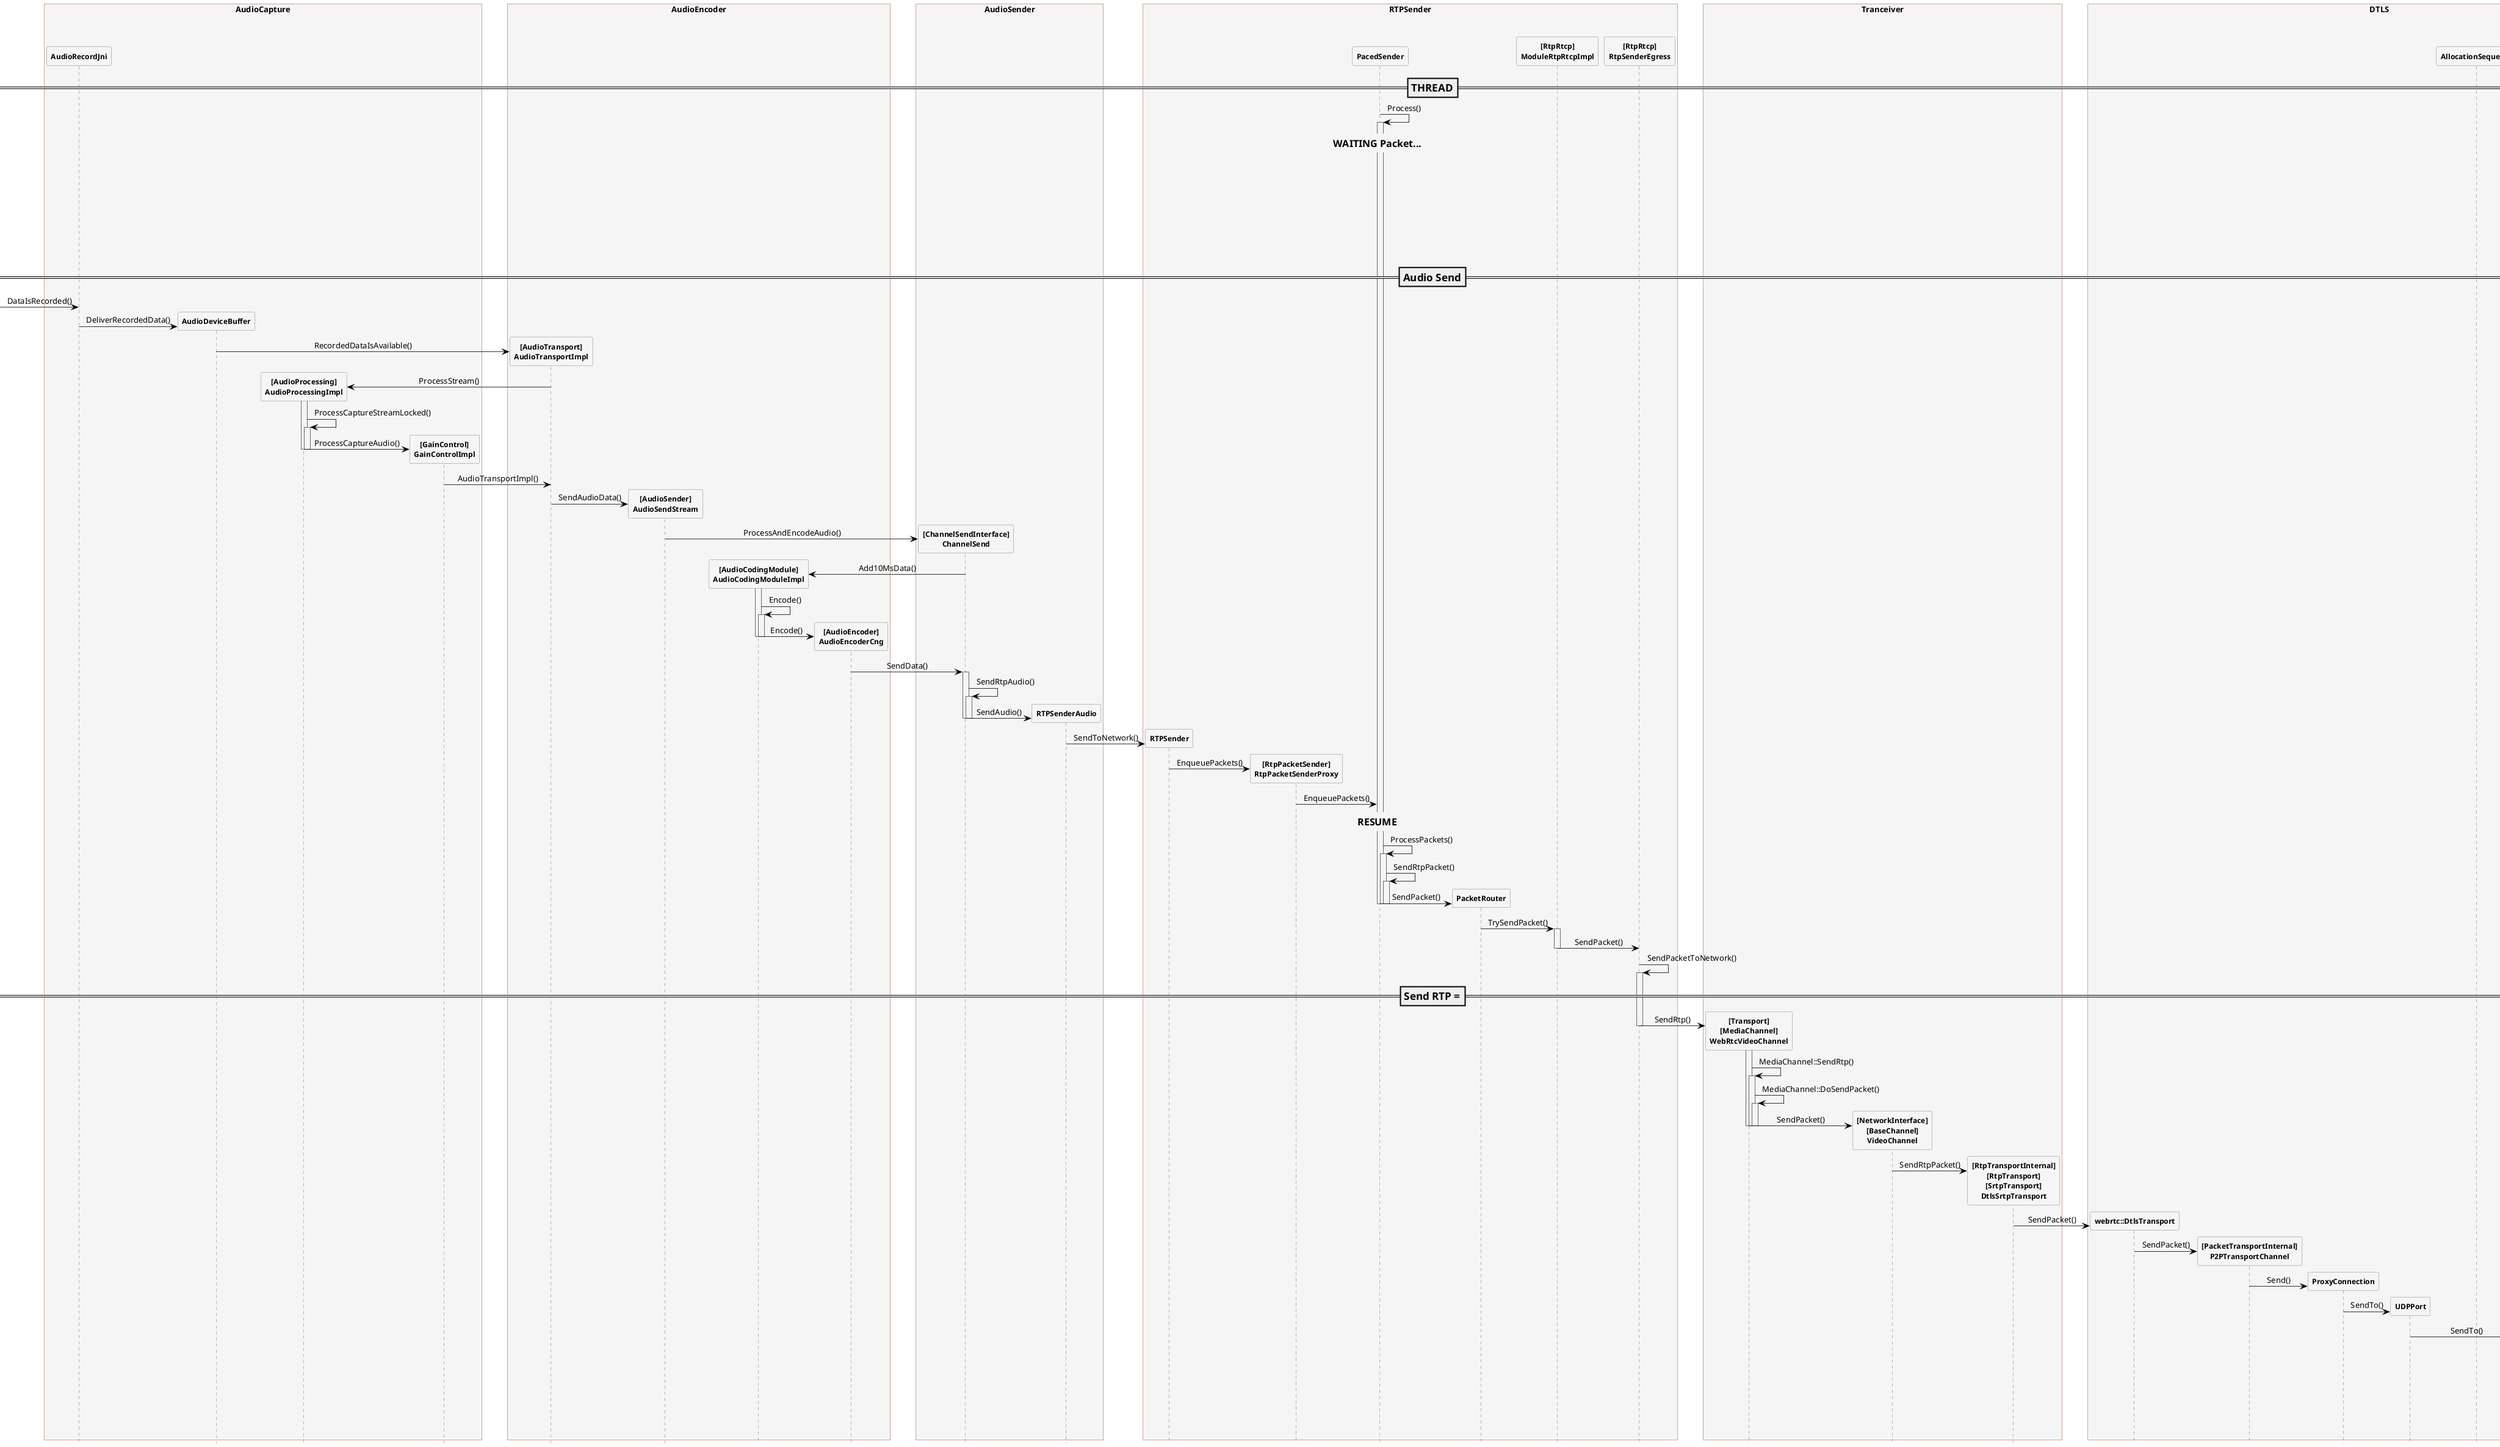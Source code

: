 @startuml WebRTC_Audio_Send
 
hide footbox
skinparam {
    ' defaultFontName Abyssinica SIL
    Shadowing false  
    backgroundColor white
    NoteFontColor #Black
    NoteFontSize 16
    NoteTextAlignment left
    NoteBackgroundColor WhiteSmoke
    NoteColor transparent
    NoteBorderThickness 0
    NoteBorderColor transparent
    NoteBorderThickness 0
    NoteShadowing false
    ParticipantPadding 0
    BoxPadding 20
    dpi 96
    ClassBackgroundColor transparent
    ClassHeaderBackgroundColor lightgreen
    ClassStereotypeFontColor transparent
    SequenceBoxBordercolor sienna
    SequenceBoxFontSize 24
    SequenceBoxFontColor Black
    SequenceBoxBackgroundColor WhiteSmoke
    SequenceLifeLineBackgroundColor WhiteSmoke
    SequenceMessageAlignment center
    SequenceGroupHeaderFontColor White
    SequenceGroupHeaderFontSize 20
    SequenceGroupBackgroundColor DarkOliveGreen
    SequenceGroupBodyBackgroundColor transparent
    SequenceGroupBorderThickness 4
    SequenceGroupBorderColor DarkOliveGreen
    ' transparent
    sequence {
        ParticipantBackgroundColor WhiteSmoke
        ParticipantBorderColor Gray
        ParticipantFontStyle Bold
        ParticipantFontSize 12
        ParticipantPadding 0
 
        LifeLineBorderColor DimGray
        ArrowColor Black
        ArrowThickness 0.8
        ColorArrowSeparationSpace 30
    }
}

box AudioCapture
participant "AudioRecordJni" as AudioRecordJni
participant "AudioDeviceBuffer" as AudioDeviceBuffer
participant "[AudioProcessing]\nAudioProcessingImpl" as AudioProcessingImpl
participant "[GainControl]\nGainControlImpl" as GainControlImpl
end box

box AudioEncoder
participant "[AudioTransport]\nAudioTransportImpl" as AudioTransportImpl
participant "[AudioSender]\nAudioSendStream" as AudioSendStream
participant "[AudioCodingModule]\nAudioCodingModuleImpl" as AudioCodingModuleImpl
participant "[AudioEncoder]\nAudioEncoderCng" as AudioEncoderCng
end box

box AudioSender
participant "[ChannelSendInterface]\nChannelSend" as ChannelSend
participant "RTPSenderAudio" as RTPSenderAudio
end box

box RTPSender
participant "RTPSender" as RTPSender
participant "[RtpPacketSender]\nRtpPacketSenderProxy" as RtpPacketSenderProxy
participant "PacedSender" as PacedSender
participant "PacketRouter" as PacketRouter
participant "[RtpRtcp]\nModuleRtpRtcpImpl" as ModuleRtpRtcpImpl
participant "[RtpRtcp]\nRtpSenderEgress" as RtpSenderEgress
end box

box Tranceiver
participant "[Transport]\n[MediaChannel]\nWebRtcVideoChannel" as WebRtcVideoChannel
participant "[NetworkInterface]\n[BaseChannel]\nVideoChannel" as VideoChannel
participant "[RtpTransportInternal]\n[RtpTransport]\n[SrtpTransport]\nDtlsSrtpTransport" as DtlsSrtpTransport
end box

box DTLS
participant "webrtc::DtlsTransport" as DtlsTransport
participant "[PacketTransportInternal]\nP2PTransportChannel" as P2PTransportChannel
participant "ProxyConnection" as ProxyConnection
participant "UDPPort" as UDPPort
participant "AllocationSequence" as AllocationSequence
participant "AsyncUDPSocket" as AsyncUDPSocket
participant "PhysicalSocket" as PhysicalSocket

end box

=== THREAD ==

PacedSender->PacedSender:Process()
activate PacedSender
note over PacedSender:**WAITING Packet...**

ProcessThreadImpl->ProcessThreadImpl:Process()
activate ProcessThreadImpl
note over ProcessThreadImpl:**WAITING Packet...**

VideoReceiveStream->VideoReceiveStream:Start()
activate VideoReceiveStream
note over VideoReceiveStream:**WAITING Packet..**


=== Audio Send ==
->AudioRecordJni:DataIsRecorded()
create AudioDeviceBuffer
AudioRecordJni->AudioDeviceBuffer:DeliverRecordedData()
create AudioTransportImpl
AudioDeviceBuffer->AudioTransportImpl:RecordedDataIsAvailable()
create AudioProcessingImpl
AudioTransportImpl->AudioProcessingImpl:ProcessStream()
activate AudioProcessingImpl
AudioProcessingImpl->AudioProcessingImpl:ProcessCaptureStreamLocked()
activate AudioProcessingImpl
create GainControlImpl
AudioProcessingImpl->GainControlImpl:ProcessCaptureAudio()
deactivate AudioProcessingImpl
deactivate AudioProcessingImpl
GainControlImpl->AudioTransportImpl:AudioTransportImpl()
create AudioSendStream
AudioTransportImpl->AudioSendStream:SendAudioData()
create ChannelSend
AudioSendStream->ChannelSend:ProcessAndEncodeAudio()
create AudioCodingModuleImpl
ChannelSend->AudioCodingModuleImpl:Add10MsData()
activate AudioCodingModuleImpl
AudioCodingModuleImpl->AudioCodingModuleImpl:Encode()
activate AudioCodingModuleImpl
create AudioEncoderCng
AudioCodingModuleImpl->AudioEncoderCng:Encode()
deactivate AudioCodingModuleImpl
deactivate AudioCodingModuleImpl
AudioEncoderCng->ChannelSend:SendData()
activate ChannelSend
ChannelSend->ChannelSend:SendRtpAudio()
activate ChannelSend

create RTPSenderAudio
ChannelSend->RTPSenderAudio:SendAudio()
deactivate ChannelSend
deactivate ChannelSend
create RTPSender
RTPSenderAudio->RTPSender:SendToNetwork()
create RtpPacketSenderProxy
RTPSender->RtpPacketSenderProxy:EnqueuePackets()
RtpPacketSenderProxy->PacedSender:EnqueuePackets()

note over PacedSender:**RESUME**
PacedSender->PacedSender:ProcessPackets()
activate PacedSender
PacedSender->PacedSender:SendRtpPacket()
activate PacedSender
create PacketRouter
PacedSender->PacketRouter:SendPacket()
deactivate PacedSender
deactivate PacedSender
deactivate PacedSender


PacketRouter->ModuleRtpRtcpImpl:TrySendPacket()
activate ModuleRtpRtcpImpl
ModuleRtpRtcpImpl->RtpSenderEgress:SendPacket()
deactivate ModuleRtpRtcpImpl
deactivate ModuleRtpRtcpImpl
' activate RtpSenderEgress
RtpSenderEgress->RtpSenderEgress:SendPacketToNetwork()
activate RtpSenderEgress

=== Send RTP ===

create WebRtcVideoChannel
RtpSenderEgress->WebRtcVideoChannel:SendRtp()
deactivate RtpSenderEgress
deactivate RtpSenderEgress

' ModuleRtpRtcpImpl->WebRtcVideoChannel:SendRtp()
activate WebRtcVideoChannel
WebRtcVideoChannel->WebRtcVideoChannel:MediaChannel::SendRtp()
activate WebRtcVideoChannel
WebRtcVideoChannel->WebRtcVideoChannel:MediaChannel::DoSendPacket()
activate WebRtcVideoChannel
create VideoChannel
WebRtcVideoChannel->VideoChannel:SendPacket()
deactivate WebRtcVideoChannel
deactivate WebRtcVideoChannel
deactivate WebRtcVideoChannel

create DtlsSrtpTransport
VideoChannel->DtlsSrtpTransport:SendRtpPacket()
create DtlsTransport
DtlsSrtpTransport->DtlsTransport:SendPacket()
create P2PTransportChannel
DtlsTransport->P2PTransportChannel:SendPacket()
create ProxyConnection
P2PTransportChannel->ProxyConnection:Send()
create UDPPort
ProxyConnection->UDPPort:SendTo()
create AsyncUDPSocket
UDPPort->AsyncUDPSocket:SendTo()
create PhysicalSocket
AsyncUDPSocket->PhysicalSocket:SendTo()
activate PhysicalSocket
PhysicalSocket->PhysicalSocket:DoSendTo()
activate PhysicalSocket
PhysicalSocket->:::sendto()
activate PhysicalSocket
deactivate PhysicalSocket
deactivate PhysicalSocket
deactivate PhysicalSocket

@enduml